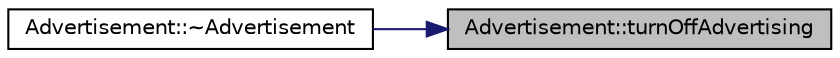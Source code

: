 digraph "Advertisement::turnOffAdvertising"
{
 // LATEX_PDF_SIZE
  edge [fontname="Helvetica",fontsize="10",labelfontname="Helvetica",labelfontsize="10"];
  node [fontname="Helvetica",fontsize="10",shape=record];
  rankdir="RL";
  Node1 [label="Advertisement::turnOffAdvertising",height=0.2,width=0.4,color="black", fillcolor="grey75", style="filled", fontcolor="black",tooltip="Unregisters advertisement."];
  Node1 -> Node2 [dir="back",color="midnightblue",fontsize="10",style="solid",fontname="Helvetica"];
  Node2 [label="Advertisement::~Advertisement",height=0.2,width=0.4,color="black", fillcolor="white", style="filled",URL="$classAdvertisement.html#a49170a22dcd2a8bf88d3ed1aad475b82",tooltip="Destroy the Advertisement object, and unregister advertisement."];
}

